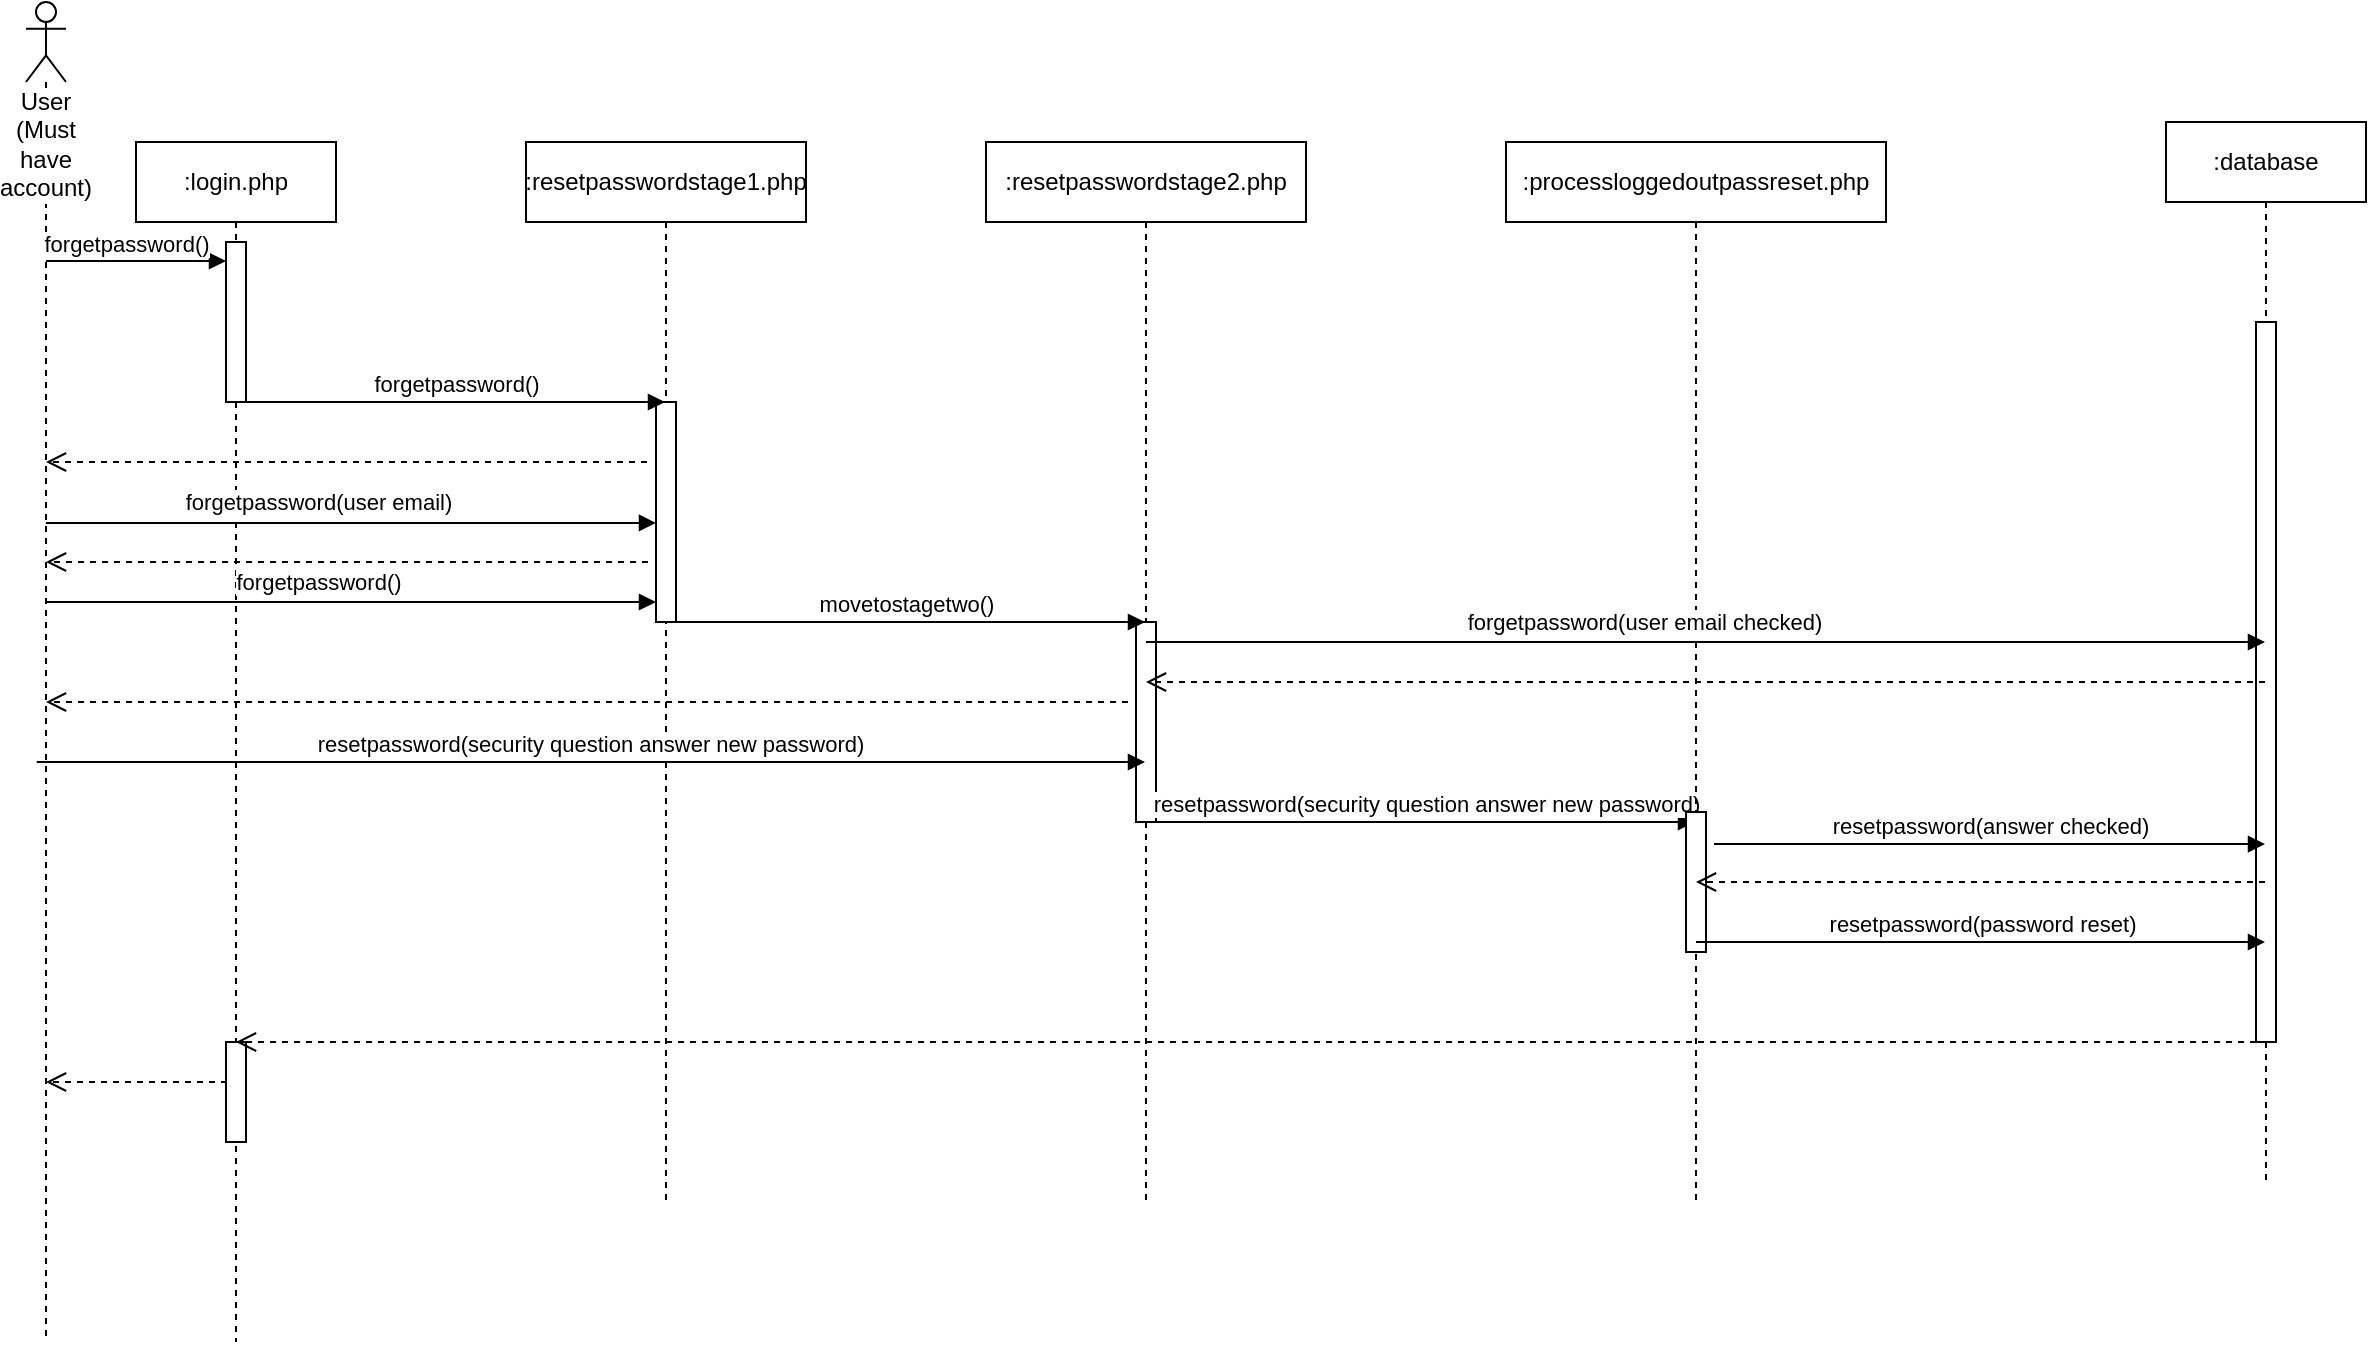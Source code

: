 <mxfile version="12.9.2" type="device"><diagram id="-IjBLTpe7hlU9zXswgIX" name="Page-1"><mxGraphModel dx="1422" dy="713" grid="1" gridSize="10" guides="1" tooltips="1" connect="1" arrows="1" fold="1" page="1" pageScale="1" pageWidth="850" pageHeight="1100" math="0" shadow="0"><root><mxCell id="0"/><mxCell id="1" parent="0"/><mxCell id="V15E6PzDdo8as7CVGnm9-2" value=":login.php" style="shape=umlLifeline;perimeter=lifelinePerimeter;whiteSpace=wrap;html=1;container=1;collapsible=0;recursiveResize=0;outlineConnect=0;" parent="1" vertex="1"><mxGeometry x="105" y="190" width="100" height="600" as="geometry"/></mxCell><mxCell id="V15E6PzDdo8as7CVGnm9-3" value="" style="html=1;points=[];perimeter=orthogonalPerimeter;" parent="V15E6PzDdo8as7CVGnm9-2" vertex="1"><mxGeometry x="45" y="50" width="10" height="80" as="geometry"/></mxCell><mxCell id="i3oFtqgBNd6SAv5SMIBU-9" value="" style="html=1;points=[];perimeter=orthogonalPerimeter;" parent="V15E6PzDdo8as7CVGnm9-2" vertex="1"><mxGeometry x="45" y="450" width="10" height="50" as="geometry"/></mxCell><mxCell id="V15E6PzDdo8as7CVGnm9-6" value=":resetpasswordstage2.php&lt;br&gt;" style="shape=umlLifeline;perimeter=lifelinePerimeter;whiteSpace=wrap;html=1;container=1;collapsible=0;recursiveResize=0;outlineConnect=0;" parent="1" vertex="1"><mxGeometry x="530" y="190" width="160" height="530" as="geometry"/></mxCell><mxCell id="V15E6PzDdo8as7CVGnm9-7" value="" style="html=1;points=[];perimeter=orthogonalPerimeter;" parent="V15E6PzDdo8as7CVGnm9-6" vertex="1"><mxGeometry x="75" y="240" width="10" height="100" as="geometry"/></mxCell><mxCell id="V15E6PzDdo8as7CVGnm9-8" value=":resetpasswordstage1.php" style="shape=umlLifeline;perimeter=lifelinePerimeter;whiteSpace=wrap;html=1;container=1;collapsible=0;recursiveResize=0;outlineConnect=0;" parent="1" vertex="1"><mxGeometry x="300" y="190" width="140" height="530" as="geometry"/></mxCell><mxCell id="V15E6PzDdo8as7CVGnm9-9" value="" style="html=1;points=[];perimeter=orthogonalPerimeter;" parent="V15E6PzDdo8as7CVGnm9-8" vertex="1"><mxGeometry x="65" y="130" width="10" height="110" as="geometry"/></mxCell><mxCell id="V15E6PzDdo8as7CVGnm9-10" value="forgetpassword()" style="html=1;verticalAlign=bottom;endArrow=block;" parent="1" target="V15E6PzDdo8as7CVGnm9-8" edge="1"><mxGeometry width="80" relative="1" as="geometry"><mxPoint x="160" y="320" as="sourcePoint"/><mxPoint x="240" y="320" as="targetPoint"/></mxGeometry></mxCell><mxCell id="V15E6PzDdo8as7CVGnm9-15" value="movetostagetwo()" style="html=1;verticalAlign=bottom;endArrow=block;" parent="1" target="V15E6PzDdo8as7CVGnm9-6" edge="1"><mxGeometry width="80" relative="1" as="geometry"><mxPoint x="370" y="430" as="sourcePoint"/><mxPoint x="574.5" y="430" as="targetPoint"/></mxGeometry></mxCell><mxCell id="V15E6PzDdo8as7CVGnm9-20" value=":database" style="shape=umlLifeline;perimeter=lifelinePerimeter;whiteSpace=wrap;html=1;container=1;collapsible=0;recursiveResize=0;outlineConnect=0;" parent="1" vertex="1"><mxGeometry x="1120" y="180" width="100" height="530" as="geometry"/></mxCell><mxCell id="V15E6PzDdo8as7CVGnm9-21" value="" style="html=1;points=[];perimeter=orthogonalPerimeter;" parent="V15E6PzDdo8as7CVGnm9-20" vertex="1"><mxGeometry x="45" y="100" width="10" height="360" as="geometry"/></mxCell><mxCell id="V15E6PzDdo8as7CVGnm9-22" value="resetpassword(security question answer new password)" style="html=1;verticalAlign=bottom;endArrow=block;" parent="1" target="i3oFtqgBNd6SAv5SMIBU-2" edge="1"><mxGeometry width="80" relative="1" as="geometry"><mxPoint x="615.25" y="530" as="sourcePoint"/><mxPoint x="764.75" y="530" as="targetPoint"/></mxGeometry></mxCell><mxCell id="i3oFtqgBNd6SAv5SMIBU-1" value="User (Must have account)" style="shape=umlLifeline;participant=umlActor;perimeter=lifelinePerimeter;whiteSpace=wrap;html=1;container=1;collapsible=0;recursiveResize=0;verticalAlign=top;spacingTop=36;labelBackgroundColor=#ffffff;outlineConnect=0;" parent="1" vertex="1"><mxGeometry x="50" y="120" width="20" height="670" as="geometry"/></mxCell><mxCell id="i3oFtqgBNd6SAv5SMIBU-2" value=":processloggedoutpassreset.php" style="shape=umlLifeline;perimeter=lifelinePerimeter;whiteSpace=wrap;html=1;container=1;collapsible=0;recursiveResize=0;outlineConnect=0;" parent="1" vertex="1"><mxGeometry x="790" y="190" width="190" height="530" as="geometry"/></mxCell><mxCell id="i3oFtqgBNd6SAv5SMIBU-3" value="" style="html=1;points=[];perimeter=orthogonalPerimeter;" parent="i3oFtqgBNd6SAv5SMIBU-2" vertex="1"><mxGeometry x="90" y="335" width="10" height="70" as="geometry"/></mxCell><mxCell id="i3oFtqgBNd6SAv5SMIBU-7" value="resetpassword(password reset)" style="html=1;verticalAlign=bottom;endArrow=block;" parent="1" edge="1" target="V15E6PzDdo8as7CVGnm9-20" source="i3oFtqgBNd6SAv5SMIBU-2"><mxGeometry width="80" relative="1" as="geometry"><mxPoint x="820" y="590" as="sourcePoint"/><mxPoint x="990" y="590" as="targetPoint"/><Array as="points"><mxPoint x="980" y="590"/></Array></mxGeometry></mxCell><mxCell id="i3oFtqgBNd6SAv5SMIBU-12" value="forgetpassword()" style="html=1;verticalAlign=bottom;endArrow=block;" parent="1" edge="1"><mxGeometry x="0.778" y="-40" width="80" relative="1" as="geometry"><mxPoint x="60" y="249.5" as="sourcePoint"/><mxPoint x="150" y="249.5" as="targetPoint"/><Array as="points"><mxPoint x="140" y="249.5"/></Array><mxPoint x="-40" y="-40" as="offset"/></mxGeometry></mxCell><mxCell id="0Raq8gftTfpm5uK5Tr_o-3" value="" style="html=1;verticalAlign=bottom;endArrow=open;dashed=1;endSize=8;" parent="1" target="i3oFtqgBNd6SAv5SMIBU-1" edge="1"><mxGeometry relative="1" as="geometry"><mxPoint x="360.5" y="350" as="sourcePoint"/><mxPoint x="270" y="350" as="targetPoint"/></mxGeometry></mxCell><mxCell id="0Raq8gftTfpm5uK5Tr_o-4" value="forgetpassword(user email)" style="html=1;verticalAlign=bottom;endArrow=block;" parent="1" target="V15E6PzDdo8as7CVGnm9-9" edge="1"><mxGeometry x="-0.111" y="1" width="80" relative="1" as="geometry"><mxPoint x="60" y="380.46" as="sourcePoint"/><mxPoint x="150" y="379.5" as="targetPoint"/><mxPoint as="offset"/></mxGeometry></mxCell><mxCell id="0Raq8gftTfpm5uK5Tr_o-5" value="" style="html=1;verticalAlign=bottom;endArrow=open;dashed=1;endSize=8;" parent="1" edge="1"><mxGeometry relative="1" as="geometry"><mxPoint x="361" y="400" as="sourcePoint"/><mxPoint x="60" y="400" as="targetPoint"/></mxGeometry></mxCell><mxCell id="0Raq8gftTfpm5uK5Tr_o-6" value="forgetpassword()" style="html=1;verticalAlign=bottom;endArrow=block;" parent="1" edge="1"><mxGeometry x="-0.111" y="1" width="80" relative="1" as="geometry"><mxPoint x="60" y="420.0" as="sourcePoint"/><mxPoint x="365" y="420.0" as="targetPoint"/><mxPoint as="offset"/></mxGeometry></mxCell><mxCell id="0Raq8gftTfpm5uK5Tr_o-7" value="" style="html=1;verticalAlign=bottom;endArrow=open;dashed=1;endSize=8;" parent="1" target="i3oFtqgBNd6SAv5SMIBU-1" edge="1"><mxGeometry relative="1" as="geometry"><mxPoint x="601" y="470" as="sourcePoint"/><mxPoint x="300" y="470" as="targetPoint"/></mxGeometry></mxCell><mxCell id="0Raq8gftTfpm5uK5Tr_o-8" value="resetpassword(security question answer new password)" style="html=1;verticalAlign=bottom;endArrow=block;" parent="1" target="V15E6PzDdo8as7CVGnm9-6" edge="1"><mxGeometry width="80" relative="1" as="geometry"><mxPoint x="55.38" y="500" as="sourcePoint"/><mxPoint x="254.63" y="500" as="targetPoint"/></mxGeometry></mxCell><mxCell id="0Raq8gftTfpm5uK5Tr_o-9" value="resetpassword(answer checked)" style="html=1;verticalAlign=bottom;endArrow=block;exitX=1.4;exitY=0.229;exitDx=0;exitDy=0;exitPerimeter=0;" parent="1" edge="1" target="V15E6PzDdo8as7CVGnm9-20" source="i3oFtqgBNd6SAv5SMIBU-3"><mxGeometry width="80" relative="1" as="geometry"><mxPoint x="870" y="540" as="sourcePoint"/><mxPoint x="990" y="540" as="targetPoint"/></mxGeometry></mxCell><mxCell id="0Raq8gftTfpm5uK5Tr_o-10" value="" style="html=1;verticalAlign=bottom;endArrow=open;dashed=1;endSize=8;" parent="1" target="i3oFtqgBNd6SAv5SMIBU-2" edge="1" source="V15E6PzDdo8as7CVGnm9-20"><mxGeometry relative="1" as="geometry"><mxPoint x="990.5" y="560" as="sourcePoint"/><mxPoint x="900" y="560" as="targetPoint"/><Array as="points"><mxPoint x="990" y="560"/></Array></mxGeometry></mxCell><mxCell id="0Raq8gftTfpm5uK5Tr_o-11" value="" style="html=1;verticalAlign=bottom;endArrow=open;dashed=1;endSize=8;" parent="1" target="V15E6PzDdo8as7CVGnm9-2" edge="1" source="V15E6PzDdo8as7CVGnm9-21"><mxGeometry relative="1" as="geometry"><mxPoint x="990" y="640" as="sourcePoint"/><mxPoint x="910" y="640" as="targetPoint"/><Array as="points"><mxPoint x="730" y="640"/></Array></mxGeometry></mxCell><mxCell id="0Raq8gftTfpm5uK5Tr_o-12" value="" style="html=1;verticalAlign=bottom;endArrow=open;dashed=1;endSize=8;" parent="1" edge="1"><mxGeometry relative="1" as="geometry"><mxPoint x="150.5" y="660" as="sourcePoint"/><mxPoint x="60" y="660" as="targetPoint"/></mxGeometry></mxCell><mxCell id="XI6TNNHaRdBUH5W9DTJ5-1" value="forgetpassword(user email checked)" style="html=1;verticalAlign=bottom;endArrow=block;" edge="1" parent="1" target="V15E6PzDdo8as7CVGnm9-20"><mxGeometry x="-0.111" y="1" width="80" relative="1" as="geometry"><mxPoint x="610" y="440" as="sourcePoint"/><mxPoint x="915" y="440" as="targetPoint"/><mxPoint as="offset"/></mxGeometry></mxCell><mxCell id="XI6TNNHaRdBUH5W9DTJ5-2" value="" style="html=1;verticalAlign=bottom;endArrow=open;dashed=1;endSize=8;" edge="1" parent="1" source="V15E6PzDdo8as7CVGnm9-20" target="V15E6PzDdo8as7CVGnm9-6"><mxGeometry relative="1" as="geometry"><mxPoint x="981.5" y="470" as="sourcePoint"/><mxPoint x="440" y="470" as="targetPoint"/><Array as="points"><mxPoint x="740" y="460"/></Array></mxGeometry></mxCell></root></mxGraphModel></diagram></mxfile>
